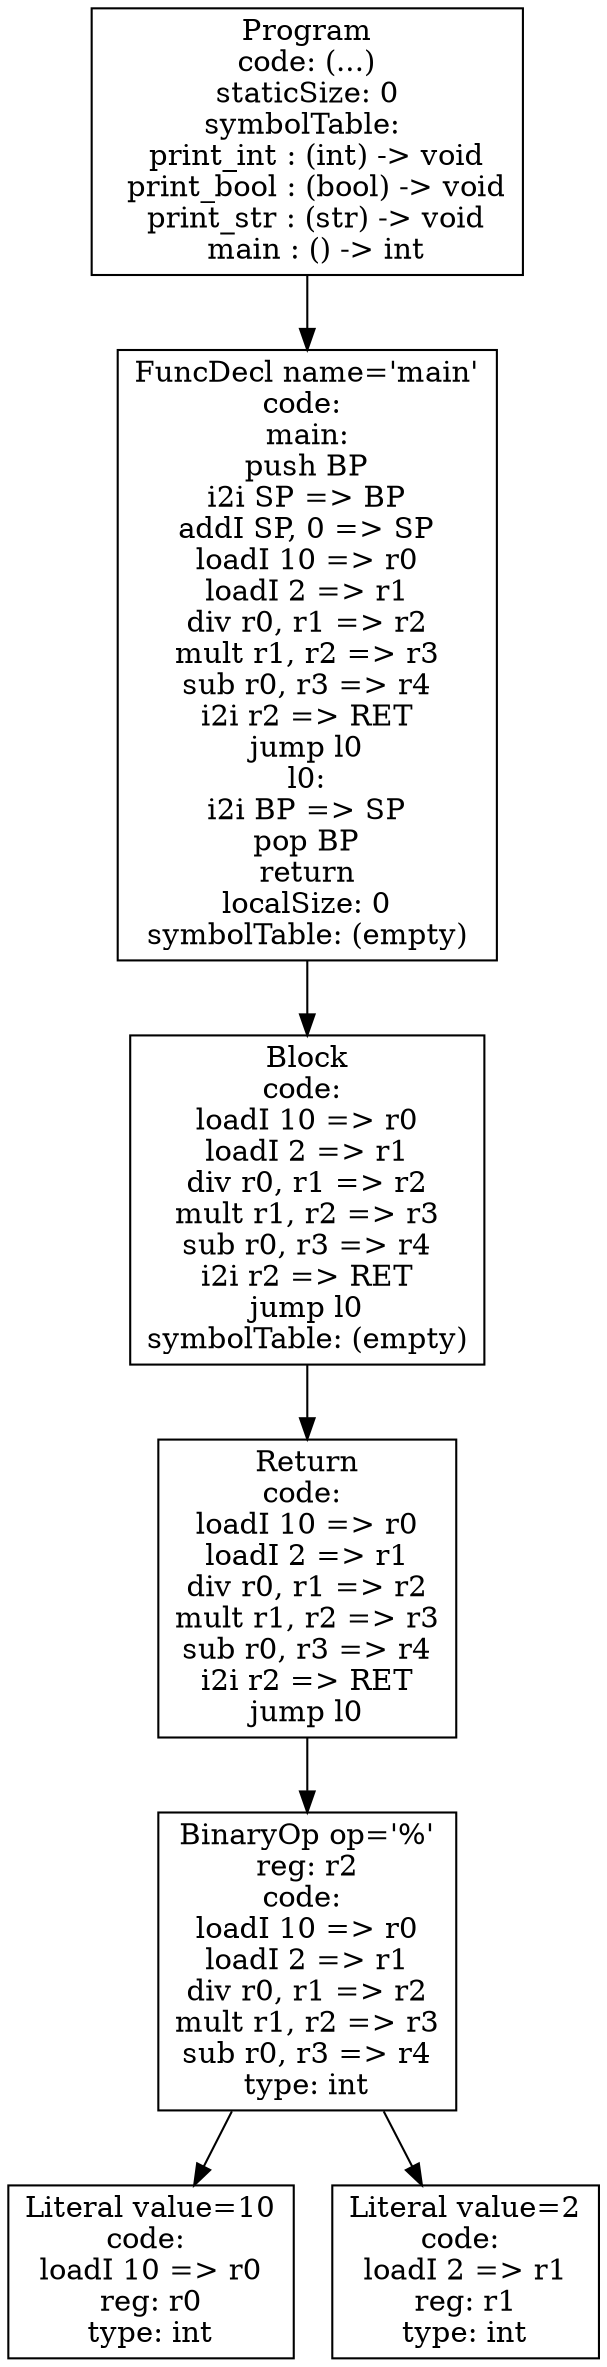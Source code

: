 digraph AST {
5 [shape=box, label="Literal value=10\ncode: \nloadI 10 => r0\nreg: r0\ntype: int"];
6 [shape=box, label="Literal value=2\ncode: \nloadI 2 => r1\nreg: r1\ntype: int"];
4 [shape=box, label="BinaryOp op='%'\nreg: r2\ncode: \nloadI 10 => r0\nloadI 2 => r1\ndiv r0, r1 => r2\nmult r1, r2 => r3\nsub r0, r3 => r4\ntype: int"];
4 -> 5;
4 -> 6;
3 [shape=box, label="Return\ncode: \nloadI 10 => r0\nloadI 2 => r1\ndiv r0, r1 => r2\nmult r1, r2 => r3\nsub r0, r3 => r4\ni2i r2 => RET\njump l0"];
3 -> 4;
2 [shape=box, label="Block\ncode: \nloadI 10 => r0\nloadI 2 => r1\ndiv r0, r1 => r2\nmult r1, r2 => r3\nsub r0, r3 => r4\ni2i r2 => RET\njump l0\nsymbolTable: (empty)"];
2 -> 3;
1 [shape=box, label="FuncDecl name='main'\ncode: \nmain:\npush BP\ni2i SP => BP\naddI SP, 0 => SP\nloadI 10 => r0\nloadI 2 => r1\ndiv r0, r1 => r2\nmult r1, r2 => r3\nsub r0, r3 => r4\ni2i r2 => RET\njump l0\nl0:\ni2i BP => SP\npop BP\nreturn\nlocalSize: 0\nsymbolTable: (empty)"];
1 -> 2;
0 [shape=box, label="Program\ncode: (...)\nstaticSize: 0\nsymbolTable: \n  print_int : (int) -> void\n  print_bool : (bool) -> void\n  print_str : (str) -> void\n  main : () -> int"];
0 -> 1;
}
